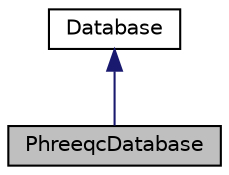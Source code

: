 digraph "PhreeqcDatabase"
{
 // INTERACTIVE_SVG=YES
 // LATEX_PDF_SIZE
  bgcolor="transparent";
  edge [fontname="Helvetica",fontsize="10",labelfontname="Helvetica",labelfontsize="10"];
  node [fontname="Helvetica",fontsize="10",shape=record];
  Node1 [label="PhreeqcDatabase",height=0.2,width=0.4,color="black", fillcolor="grey75", style="filled", fontcolor="black",tooltip="The class used to store and retrieve data of chemical species from PHREEQC databases."];
  Node2 -> Node1 [dir="back",color="midnightblue",fontsize="10",style="solid",fontname="Helvetica"];
  Node2 [label="Database",height=0.2,width=0.4,color="black",URL="$class_reaktoro_1_1_database.html",tooltip="The class used to store and retrieve data of chemical species."];
}
